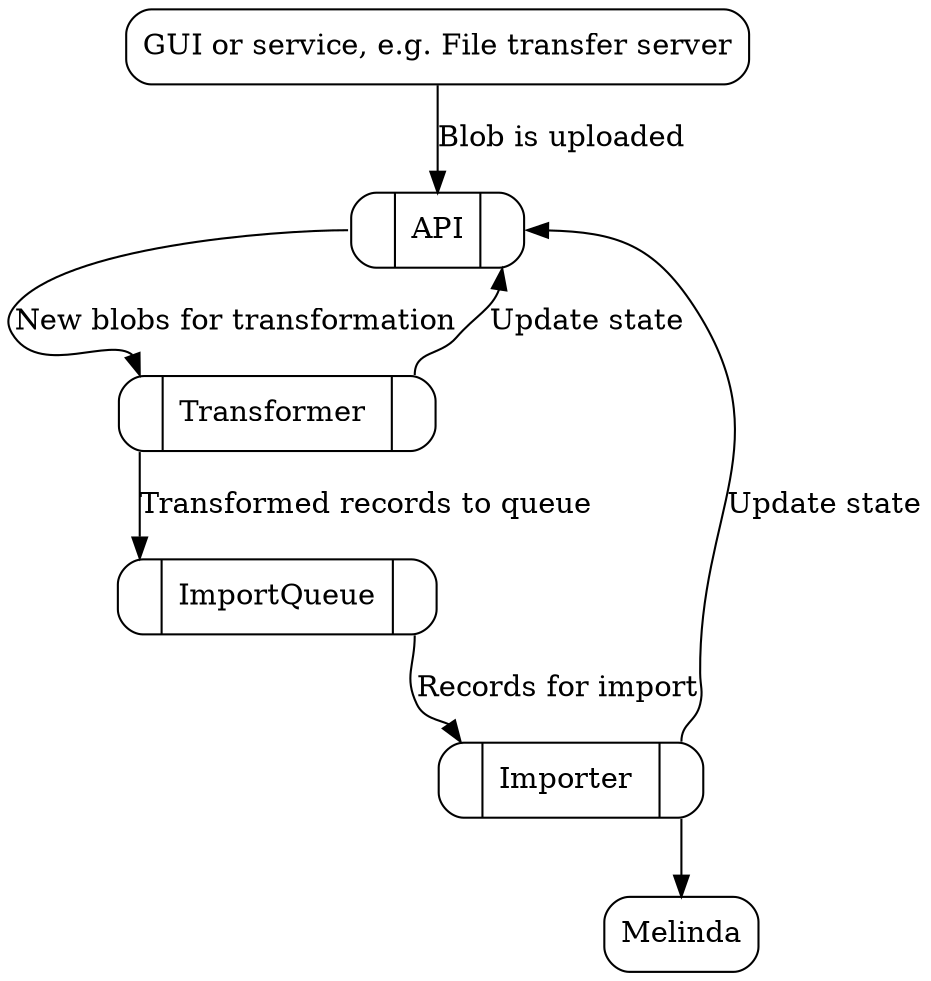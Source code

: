 digraph G {
  node[shape="Mrecord"]

  Source[label="GUI or service, e.g. File transfer server"]
  API[label="<f0> |<f1> API |<f2> "]
  Transformer[label="<f0> |<f1> Transformer |<f2> "]
  Importer[label="<f0> |<f1> Importer |<f2> "]
  ImportQueue[label="<f0> |<f1> ImportQueue |<f2> "]

  Source -> API[label="Blob is uploaded"]

  API:f0 -> Transformer:f0[label="New blobs for transformation"]
  Transformer:f0 -> ImportQueue:f0[label="Transformed records to queue"]
  ImportQueue:f2 -> Importer:f0[label="Records for import"]
  Importer:f2 -> Melinda

  Transformer:f2 -> API:f2[label="Update state"]
  Importer:f2 -> API:f2[label="Update state"]
}
